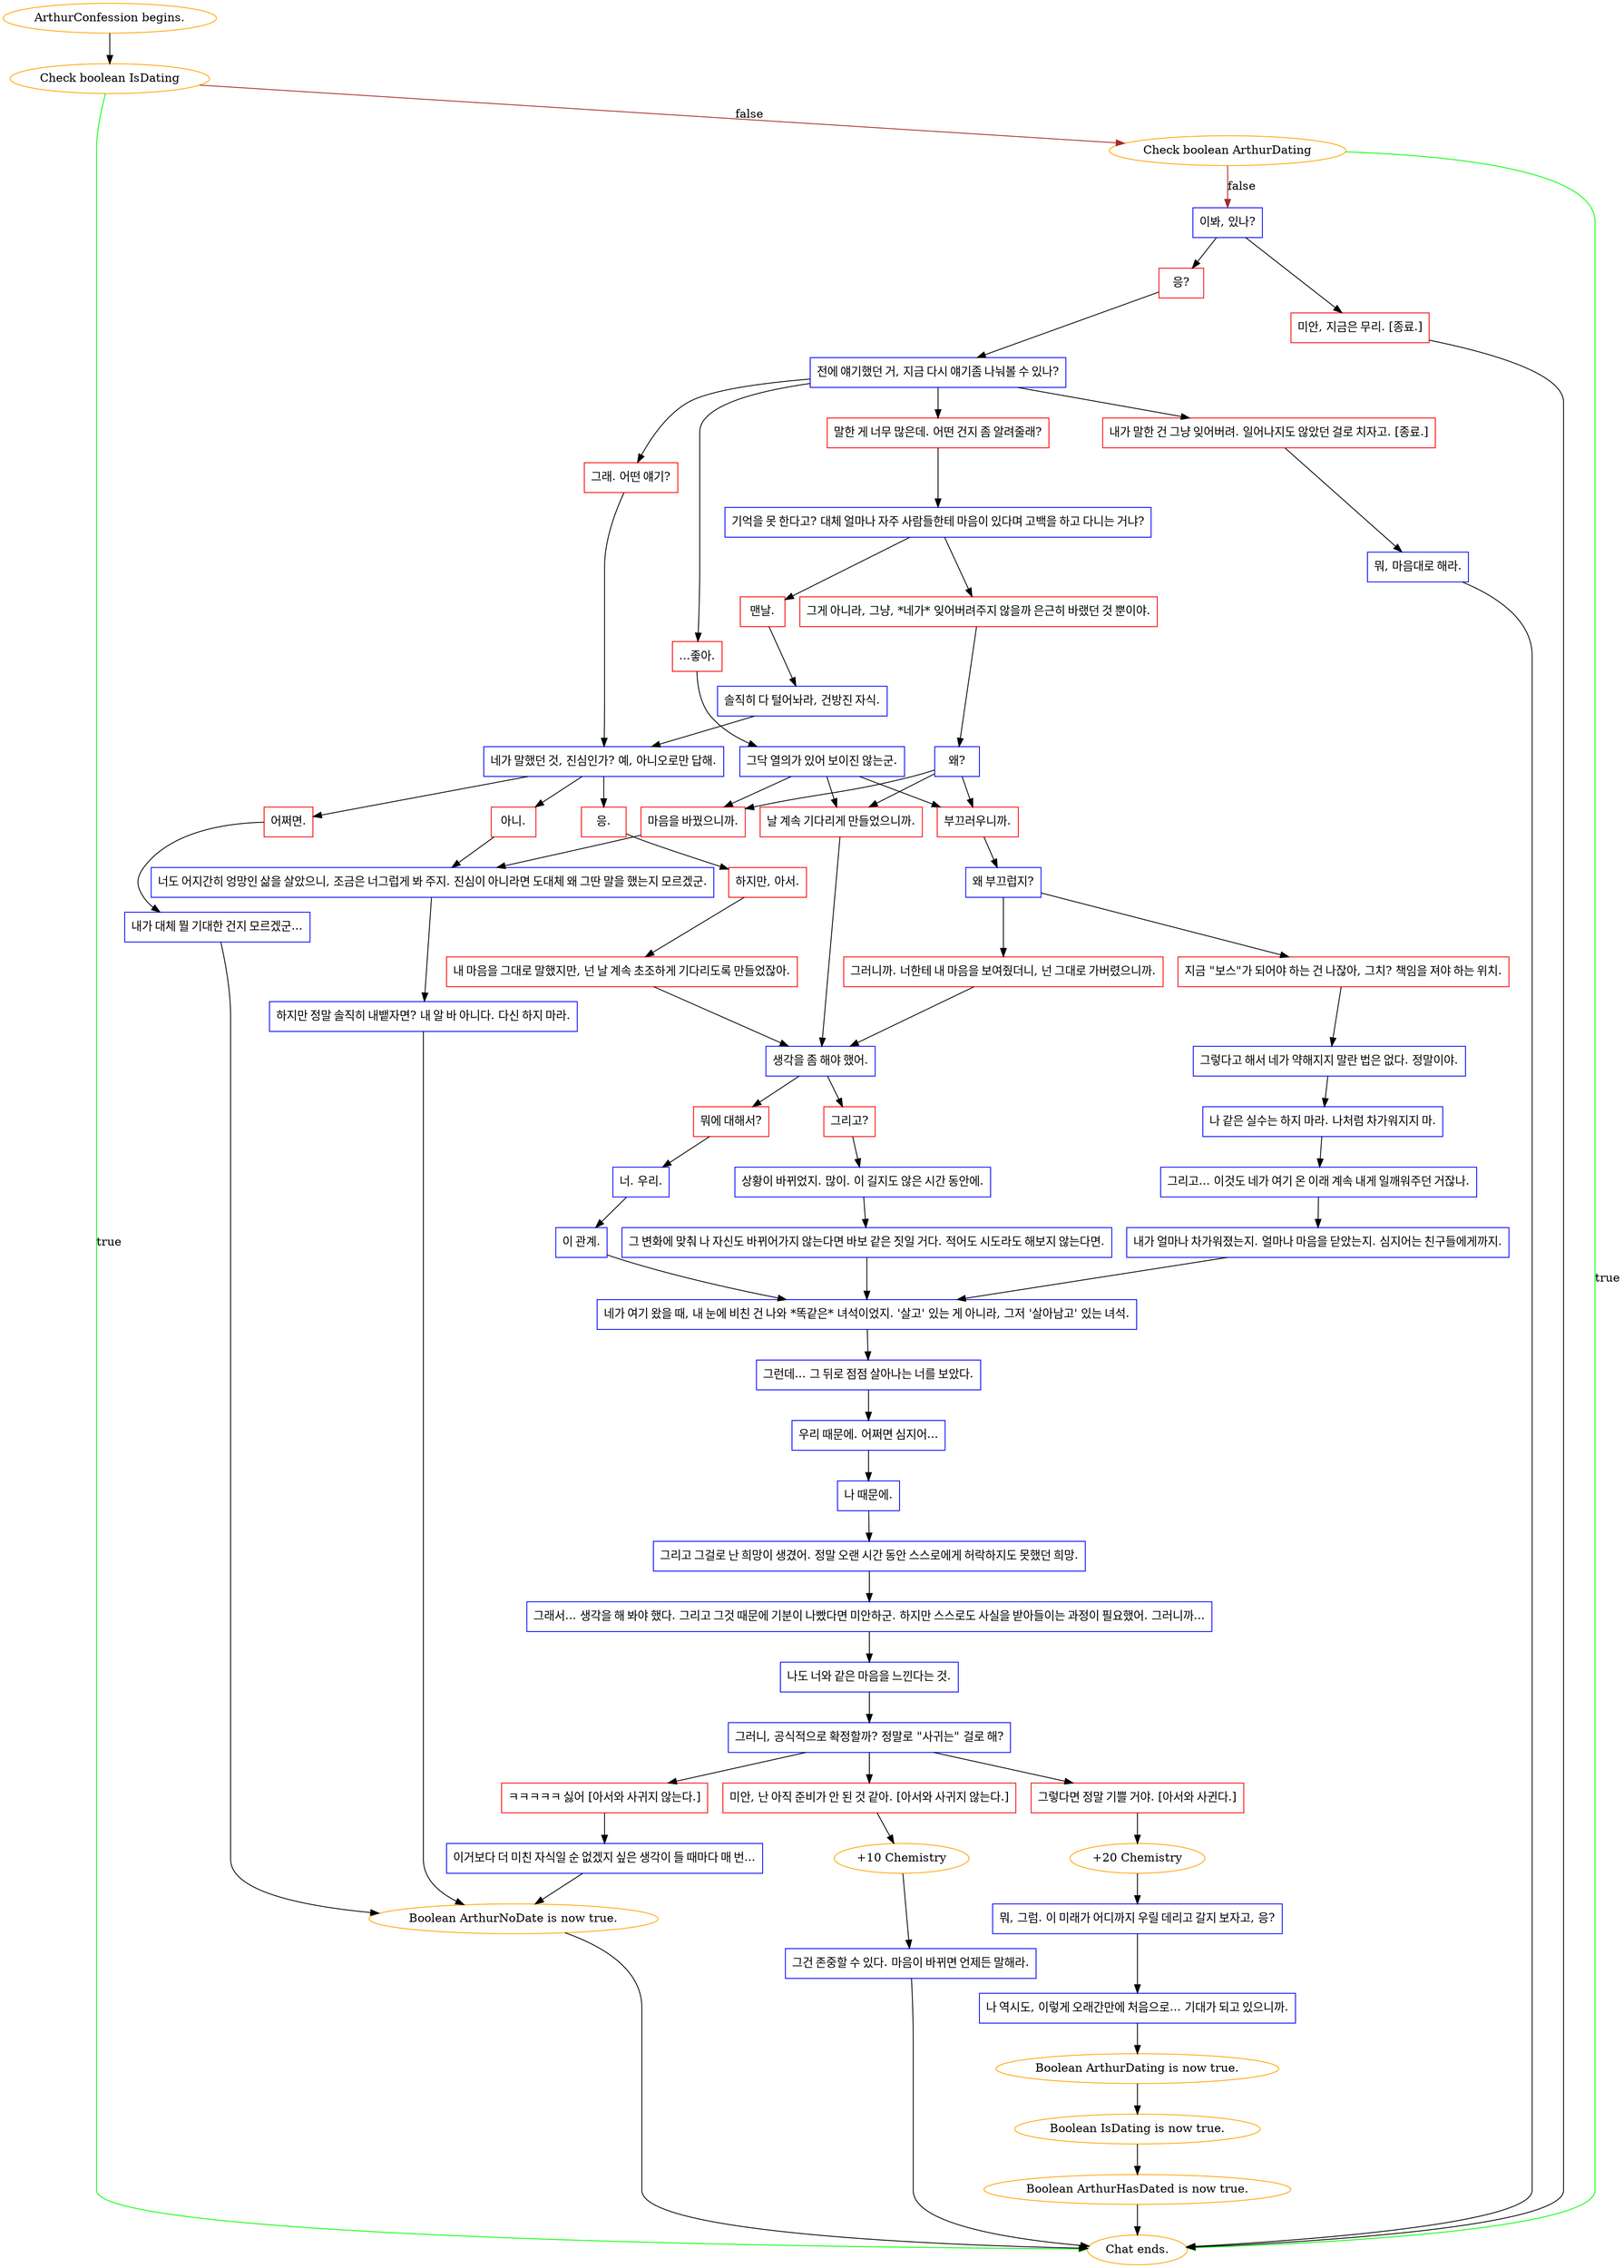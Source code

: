 digraph {
	"ArthurConfession begins." [color=orange];
		"ArthurConfession begins." -> j3952146541;
	j3952146541 [label="Check boolean IsDating",color=orange];
		j3952146541 -> "Chat ends." [label=true,color=green];
		j3952146541 -> j1773280389 [label=false,color=brown];
	"Chat ends." [color=orange];
	j1773280389 [label="Check boolean ArthurDating",color=orange];
		j1773280389 -> "Chat ends." [label=true,color=green];
		j1773280389 -> j1705736292 [label=false,color=brown];
	j1705736292 [label="이봐, 있나?",shape=box,color=blue];
		j1705736292 -> j1261576797;
		j1705736292 -> j3805694021;
	j1261576797 [label="응?",shape=box,color=red];
		j1261576797 -> j606161217;
	j3805694021 [label="미안, 지금은 무리. [종료.]",shape=box,color=red];
		j3805694021 -> "Chat ends.";
	j606161217 [label="전에 얘기했던 거, 지금 다시 얘기좀 나눠볼 수 있나?",shape=box,color=blue];
		j606161217 -> j3433881788;
		j606161217 -> j345447656;
		j606161217 -> j3143821530;
		j606161217 -> j3416636735;
	j3433881788 [label="...좋아.",shape=box,color=red];
		j3433881788 -> j4090490002;
	j345447656 [label="말한 게 너무 많은데. 어떤 건지 좀 알려줄래?",shape=box,color=red];
		j345447656 -> j2381494884;
	j3143821530 [label="그래. 어떤 얘기?",shape=box,color=red];
		j3143821530 -> j2170136971;
	j3416636735 [label="내가 말한 건 그냥 잊어버려. 일어나지도 않았던 걸로 치자고. [종료.]",shape=box,color=red];
		j3416636735 -> j2115144548;
	j4090490002 [label="그닥 열의가 있어 보이진 않는군.",shape=box,color=blue];
		j4090490002 -> j2040262351;
		j4090490002 -> j3420041146;
		j4090490002 -> j3054932503;
	j2381494884 [label="기억을 못 한다고? 대체 얼마나 자주 사람들한테 마음이 있다며 고백을 하고 다니는 거냐?",shape=box,color=blue];
		j2381494884 -> j3868757245;
		j2381494884 -> j592830888;
	j2170136971 [label="네가 말했던 것, 진심인가? 예, 아니오로만 답해.",shape=box,color=blue];
		j2170136971 -> j2606653014;
		j2170136971 -> j3583317592;
		j2170136971 -> j4172808087;
	j2115144548 [label="뭐, 마음대로 해라.",shape=box,color=blue];
		j2115144548 -> "Chat ends.";
	j2040262351 [label="마음을 바꿨으니까.",shape=box,color=red];
		j2040262351 -> j3041704760;
	j3420041146 [label="날 계속 기다리게 만들었으니까.",shape=box,color=red];
		j3420041146 -> j310920947;
	j3054932503 [label="부끄러우니까.",shape=box,color=red];
		j3054932503 -> j3642078705;
	j3868757245 [label="그게 아니라, 그냥, *네가* 잊어버려주지 않을까 은근히 바랬던 것 뿐이야.",shape=box,color=red];
		j3868757245 -> j2811645012;
	j592830888 [label="맨날.",shape=box,color=red];
		j592830888 -> j882402413;
	j2606653014 [label="응.",shape=box,color=red];
		j2606653014 -> j3829725105;
	j3583317592 [label="아니.",shape=box,color=red];
		j3583317592 -> j3041704760;
	j4172808087 [label="어쩌면.",shape=box,color=red];
		j4172808087 -> j423556496;
	j3041704760 [label="너도 어지간히 엉망인 삶을 살았으니, 조금은 너그럽게 봐 주지. 진심이 아니라면 도대체 왜 그딴 말을 했는지 모르겠군.",shape=box,color=blue];
		j3041704760 -> j1207917494;
	j310920947 [label="생각을 좀 해야 했어.",shape=box,color=blue];
		j310920947 -> j1402531872;
		j310920947 -> j2224040928;
	j3642078705 [label="왜 부끄럽지?",shape=box,color=blue];
		j3642078705 -> j103966973;
		j3642078705 -> j2449156830;
	j2811645012 [label="왜?",shape=box,color=blue];
		j2811645012 -> j2040262351;
		j2811645012 -> j3420041146;
		j2811645012 -> j3054932503;
	j882402413 [label="솔직히 다 털어놔라, 건방진 자식.",shape=box,color=blue];
		j882402413 -> j2170136971;
	j3829725105 [label="하지만, 아서.",shape=box,color=red];
		j3829725105 -> j4140877896;
	j423556496 [label="내가 대체 뭘 기대한 건지 모르겠군...",shape=box,color=blue];
		j423556496 -> j2533691464;
	j1207917494 [label="하지만 정말 솔직히 내뱉자면? 내 알 바 아니다. 다신 하지 마라.",shape=box,color=blue];
		j1207917494 -> j2533691464;
	j1402531872 [label="뭐에 대해서?",shape=box,color=red];
		j1402531872 -> j2591079961;
	j2224040928 [label="그리고?",shape=box,color=red];
		j2224040928 -> j2588200385;
	j103966973 [label="지금 \"보스\"가 되어야 하는 건 나잖아, 그치? 책임을 져야 하는 위치.",shape=box,color=red];
		j103966973 -> j1116629334;
	j2449156830 [label="그러니까. 너한테 내 마음을 보여줬더니, 넌 그대로 가버렸으니까.",shape=box,color=red];
		j2449156830 -> j310920947;
	j4140877896 [label="내 마음을 그대로 말했지만, 넌 날 계속 초조하게 기다리도록 만들었잖아.",shape=box,color=red];
		j4140877896 -> j310920947;
	j2533691464 [label="Boolean ArthurNoDate is now true.",color=orange];
		j2533691464 -> "Chat ends.";
	j2591079961 [label="너. 우리.",shape=box,color=blue];
		j2591079961 -> j1089627995;
	j2588200385 [label="상황이 바뀌었지. 많이. 이 길지도 않은 시간 동안에.",shape=box,color=blue];
		j2588200385 -> j411584498;
	j1116629334 [label="그렇다고 해서 네가 약해지지 말란 법은 없다. 정말이야.",shape=box,color=blue];
		j1116629334 -> j2492274002;
	j1089627995 [label="이 관계.",shape=box,color=blue];
		j1089627995 -> j478607894;
	j411584498 [label="그 변화에 맞춰 나 자신도 바뀌어가지 않는다면 바보 같은 짓일 거다. 적어도 시도라도 해보지 않는다면.",shape=box,color=blue];
		j411584498 -> j478607894;
	j2492274002 [label="나 같은 실수는 하지 마라. 나처럼 차가워지지 마.",shape=box,color=blue];
		j2492274002 -> j1639255910;
	j478607894 [label="네가 여기 왔을 때, 내 눈에 비친 건 나와 *똑같은* 녀석이었지. '살고' 있는 게 아니라, 그저 '살아남고' 있는 녀석.",shape=box,color=blue];
		j478607894 -> j2615761784;
	j1639255910 [label="그리고... 이것도 네가 여기 온 이래 계속 내게 일깨워주던 거잖나.",shape=box,color=blue];
		j1639255910 -> j3314465283;
	j2615761784 [label="그런데... 그 뒤로 점점 살아나는 너를 보았다.",shape=box,color=blue];
		j2615761784 -> j3297641397;
	j3314465283 [label="내가 얼마나 차가워졌는지. 얼마나 마음을 닫았는지. 심지어는 친구들에게까지.",shape=box,color=blue];
		j3314465283 -> j478607894;
	j3297641397 [label="우리 때문에. 어쩌면 심지어...",shape=box,color=blue];
		j3297641397 -> j1410434586;
	j1410434586 [label="나 때문에.",shape=box,color=blue];
		j1410434586 -> j1372182201;
	j1372182201 [label="그리고 그걸로 난 희망이 생겼어. 정말 오랜 시간 동안 스스로에게 허락하지도 못했던 희망.",shape=box,color=blue];
		j1372182201 -> j2698047224;
	j2698047224 [label="그래서... 생각을 해 봐야 했다. 그리고 그것 때문에 기분이 나빴다면 미안하군. 하지만 스스로도 사실을 받아들이는 과정이 필요했어. 그러니까...",shape=box,color=blue];
		j2698047224 -> j4189970085;
	j4189970085 [label="나도 너와 같은 마음을 느낀다는 것.",shape=box,color=blue];
		j4189970085 -> j3708759375;
	j3708759375 [label="그러니, 공식적으로 확정할까? 정말로 \"사귀는\" 걸로 해?",shape=box,color=blue];
		j3708759375 -> j1046571183;
		j3708759375 -> j3253624339;
		j3708759375 -> j2834512429;
	j1046571183 [label="그렇다면 정말 기쁠 거야. [아서와 사귄다.]",shape=box,color=red];
		j1046571183 -> j708397187;
	j3253624339 [label="미안, 난 아직 준비가 안 된 것 같아. [아서와 사귀지 않는다.]",shape=box,color=red];
		j3253624339 -> j3956471112;
	j2834512429 [label="ㅋㅋㅋㅋㅋ 싫어 [아서와 사귀지 않는다.]",shape=box,color=red];
		j2834512429 -> j944423251;
	j708397187 [label="+20 Chemistry",color=orange];
		j708397187 -> j3293000912;
	j3956471112 [label="+10 Chemistry",color=orange];
		j3956471112 -> j2843344715;
	j944423251 [label="이거보다 더 미친 자식일 순 없겠지 싶은 생각이 들 때마다 매 번...",shape=box,color=blue];
		j944423251 -> j2533691464;
	j3293000912 [label="뭐, 그럼. 이 미래가 어디까지 우릴 데리고 갈지 보자고, 응?",shape=box,color=blue];
		j3293000912 -> j2627605016;
	j2843344715 [label="그건 존중할 수 있다. 마음이 바뀌면 언제든 말해라.",shape=box,color=blue];
		j2843344715 -> "Chat ends.";
	j2627605016 [label="나 역시도, 이렇게 오래간만에 처음으로... 기대가 되고 있으니까.",shape=box,color=blue];
		j2627605016 -> j3371696257;
	j3371696257 [label="Boolean ArthurDating is now true.",color=orange];
		j3371696257 -> j3139269659;
	j3139269659 [label="Boolean IsDating is now true.",color=orange];
		j3139269659 -> j3103123730;
	j3103123730 [label="Boolean ArthurHasDated is now true.",color=orange];
		j3103123730 -> "Chat ends.";
}